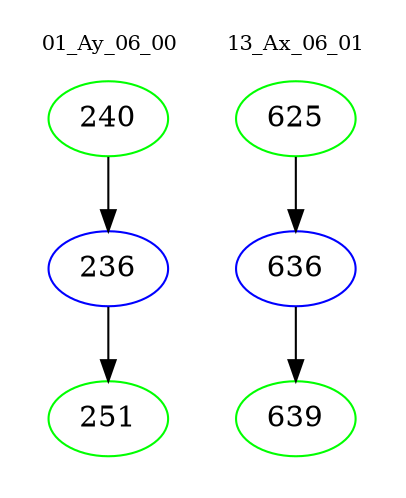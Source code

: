 digraph{
subgraph cluster_0 {
color = white
label = "01_Ay_06_00";
fontsize=10;
T0_240 [label="240", color="green"]
T0_240 -> T0_236 [color="black"]
T0_236 [label="236", color="blue"]
T0_236 -> T0_251 [color="black"]
T0_251 [label="251", color="green"]
}
subgraph cluster_1 {
color = white
label = "13_Ax_06_01";
fontsize=10;
T1_625 [label="625", color="green"]
T1_625 -> T1_636 [color="black"]
T1_636 [label="636", color="blue"]
T1_636 -> T1_639 [color="black"]
T1_639 [label="639", color="green"]
}
}
